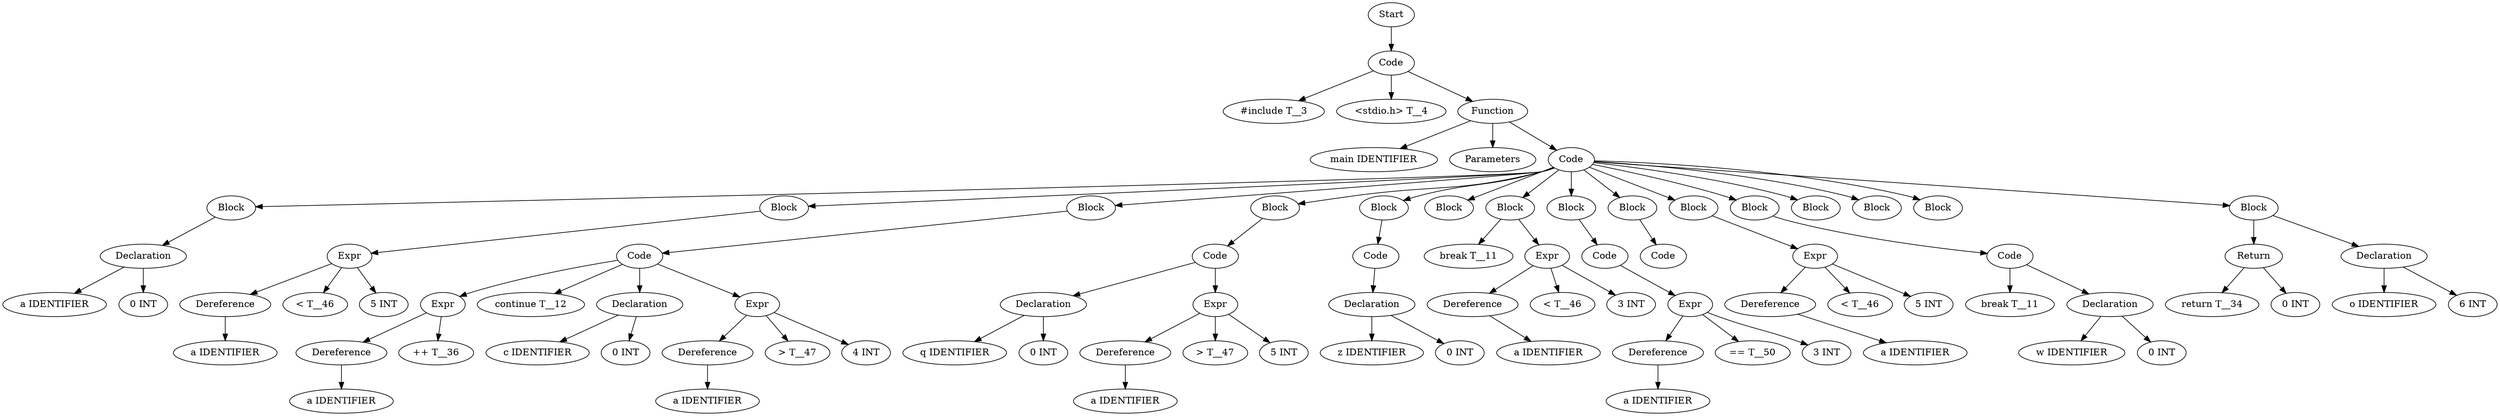 digraph AST {
  "129183210524576" [label="Start"];
  "129183210524576" -> "129183210533504";
  "129183210533504" [label="Code"];
  "129183210533504" -> "129183210535904";
  "129183210533504" -> "129183210536384";
  "129183210533504" -> "129183210534704";
  "129183210535904" [label="#include T__3"];
  "129183210536384" [label="<stdio.h> T__4"];
  "129183210534704" [label="Function"];
  "129183210534704" -> "129183210527936";
  "129183210534704" -> "129183210526496";
  "129183210534704" -> "129183210533936";
  "129183210527936" [label="main IDENTIFIER"];
  "129183210526496" [label="Parameters"];
  "129183210533936" [label="Code"];
  "129183210533936" -> "129183210932592";
  "129183210533936" -> "129183210931872";
  "129183210533936" -> "129183210932304";
  "129183210533936" -> "129183210616240";
  "129183210533936" -> "129183210604576";
  "129183210533936" -> "129183210616192";
  "129183210533936" -> "129183210616864";
  "129183210533936" -> "129183210930336";
  "129183210533936" -> "129183210618304";
  "129183210533936" -> "129183210618064";
  "129183210533936" -> "129183210618112";
  "129183210533936" -> "129183210618160";
  "129183210533936" -> "129183210930288";
  "129183210533936" -> "129183210930960";
  "129183210533936" -> "129183210932352";
  "129183210932592" [label="Block"];
  "129183210932592" -> "129183210609184";
  "129183210609184" [label="Declaration"];
  "129183210609184" -> "129183210610144";
  "129183210609184" -> "129183210610960";
  "129183210610144" [label="a IDENTIFIER"];
  "129183210610960" [label="0 INT"];
  "129183210931872" [label="Block"];
  "129183210931872" -> "129183210604096";
  "129183210604096" [label="Expr"];
  "129183210604096" -> "129183210603424";
  "129183210604096" -> "129183210613552";
  "129183210604096" -> "129183210611872";
  "129183210603424" [label="Dereference"];
  "129183210603424" -> "129183210613216";
  "129183210613216" [label="a IDENTIFIER"];
  "129183210613552" [label="< T__46"];
  "129183210611872" [label="5 INT"];
  "129183210932304" [label="Block"];
  "129183210932304" -> "129183210603904";
  "129183210603904" [label="Code"];
  "129183210603904" -> "129183210610048";
  "129183210603904" -> "129183210610720";
  "129183210603904" -> "129183210610768";
  "129183210603904" -> "129183210611920";
  "129183210610048" [label="Expr"];
  "129183210610048" -> "129183210608992";
  "129183210610048" -> "129183210610288";
  "129183210608992" [label="Dereference"];
  "129183210608992" -> "129183210610096";
  "129183210610096" [label="a IDENTIFIER"];
  "129183210610288" [label="++ T__36"];
  "129183210610720" [label="continue T__12"];
  "129183210610768" [label="Declaration"];
  "129183210610768" -> "129183210606784";
  "129183210610768" -> "129183210611440";
  "129183210606784" [label="c IDENTIFIER"];
  "129183210611440" [label="0 INT"];
  "129183210611920" [label="Expr"];
  "129183210611920" -> "129183210610480";
  "129183210611920" -> "129183210603856";
  "129183210611920" -> "129183210610240";
  "129183210610480" [label="Dereference"];
  "129183210610480" -> "129183210604960";
  "129183210604960" [label="a IDENTIFIER"];
  "129183210603856" [label="> T__47"];
  "129183210610240" [label="4 INT"];
  "129183210616240" [label="Block"];
  "129183210616240" -> "129183210610432";
  "129183210610432" [label="Code"];
  "129183210610432" -> "129183210613456";
  "129183210610432" -> "129183210609424";
  "129183210613456" [label="Declaration"];
  "129183210613456" -> "129183210609040";
  "129183210613456" -> "129183210609376";
  "129183210609040" [label="q IDENTIFIER"];
  "129183210609376" [label="0 INT"];
  "129183210609424" [label="Expr"];
  "129183210609424" -> "129183210606880";
  "129183210609424" -> "129183210603328";
  "129183210609424" -> "129183210608896";
  "129183210606880" [label="Dereference"];
  "129183210606880" -> "129183210613744";
  "129183210613744" [label="a IDENTIFIER"];
  "129183210603328" [label="> T__47"];
  "129183210608896" [label="5 INT"];
  "129183210604576" [label="Block"];
  "129183210604576" -> "129183210604048";
  "129183210604048" [label="Code"];
  "129183210604048" -> "129183210608800";
  "129183210608800" [label="Declaration"];
  "129183210608800" -> "129183210608560";
  "129183210608800" -> "129183210608752";
  "129183210608560" [label="z IDENTIFIER"];
  "129183210608752" [label="0 INT"];
  "129183210616192" [label="Block"];
  "129183210616864" [label="Block"];
  "129183210616864" -> "129183210609520";
  "129183210616864" -> "129183210608032";
  "129183210609520" [label="break T__11"];
  "129183210608032" [label="Expr"];
  "129183210608032" -> "129183210604288";
  "129183210608032" -> "129183210608080";
  "129183210608032" -> "129183210607600";
  "129183210604288" [label="Dereference"];
  "129183210604288" -> "129183210608176";
  "129183210608176" [label="a IDENTIFIER"];
  "129183210608080" [label="< T__46"];
  "129183210607600" [label="3 INT"];
  "129183210930336" [label="Block"];
  "129183210930336" -> "129183210607696";
  "129183210607696" [label="Code"];
  "129183210607696" -> "129183210607360";
  "129183210607360" [label="Expr"];
  "129183210607360" -> "129183210604240";
  "129183210607360" -> "129183210607072";
  "129183210607360" -> "129183210606832";
  "129183210604240" [label="Dereference"];
  "129183210604240" -> "129183210607120";
  "129183210607120" [label="a IDENTIFIER"];
  "129183210607072" [label="== T__50"];
  "129183210606832" [label="3 INT"];
  "129183210618304" [label="Block"];
  "129183210618304" -> "129183210606976";
  "129183210606976" [label="Code"];
  "129183210618064" [label="Block"];
  "129183210618064" -> "129183210605296";
  "129183210605296" [label="Expr"];
  "129183210605296" -> "129183210612976";
  "129183210605296" -> "129183210606352";
  "129183210605296" -> "129183210615760";
  "129183210612976" [label="Dereference"];
  "129183210612976" -> "129183210606592";
  "129183210606592" [label="a IDENTIFIER"];
  "129183210606352" [label="< T__46"];
  "129183210615760" [label="5 INT"];
  "129183210618112" [label="Block"];
  "129183210618112" -> "129183210606448";
  "129183210606448" [label="Code"];
  "129183210606448" -> "129183210604816";
  "129183210606448" -> "129183210606064";
  "129183210604816" [label="break T__11"];
  "129183210606064" [label="Declaration"];
  "129183210606064" -> "129183210615616";
  "129183210606064" -> "129183210603088";
  "129183210615616" [label="w IDENTIFIER"];
  "129183210603088" [label="0 INT"];
  "129183210618160" [label="Block"];
  "129183210930288" [label="Block"];
  "129183210930960" [label="Block"];
  "129183210932352" [label="Block"];
  "129183210932352" -> "129183210608224";
  "129183210932352" -> "129183210612736";
  "129183210608224" [label="Return"];
  "129183210608224" -> "129183210604480";
  "129183210608224" -> "129183210605776";
  "129183210604480" [label="return T__34"];
  "129183210605776" [label="0 INT"];
  "129183210612736" [label="Declaration"];
  "129183210612736" -> "129183210612592";
  "129183210612736" -> "129183210605488";
  "129183210612592" [label="o IDENTIFIER"];
  "129183210605488" [label="6 INT"];
}
